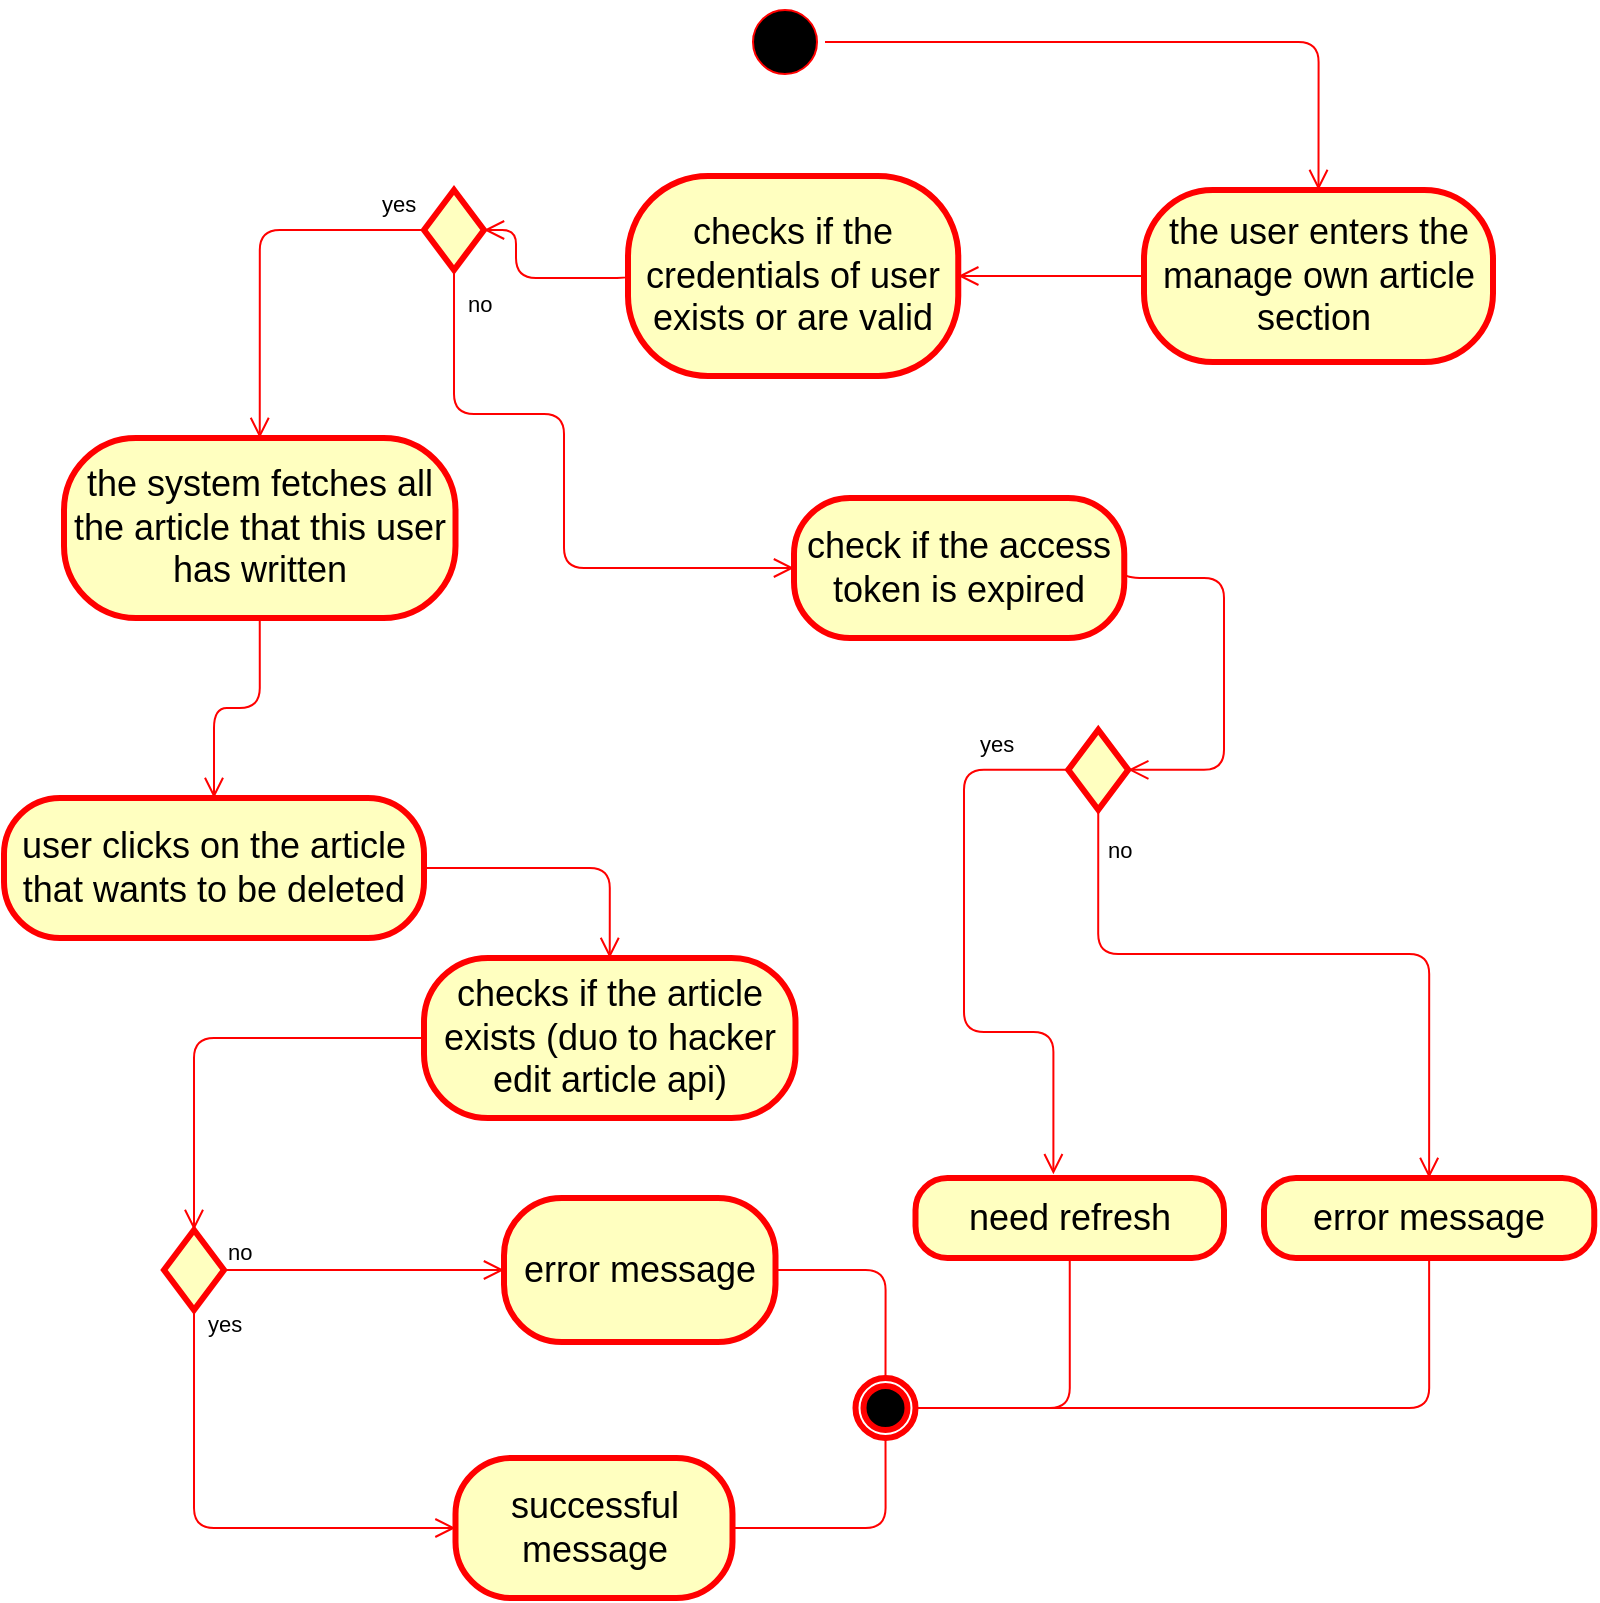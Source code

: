 <mxfile>
    <diagram id="yw2V7omXvU7O81DhCEgJ" name="Page-1">
        <mxGraphModel dx="990" dy="1078" grid="1" gridSize="10" guides="1" tooltips="1" connect="1" arrows="1" fold="1" page="1" pageScale="1" pageWidth="850" pageHeight="1100" math="0" shadow="0">
            <root>
                <mxCell id="0"/>
                <mxCell id="1" parent="0"/>
                <mxCell id="2" value="" style="ellipse;html=1;shape=startState;fillColor=#000000;strokeColor=#ff0000;" parent="1" vertex="1">
                    <mxGeometry x="400.5" y="32" width="40" height="40" as="geometry"/>
                </mxCell>
                <mxCell id="3" value="" style="edgeStyle=orthogonalEdgeStyle;html=1;verticalAlign=bottom;endArrow=open;endSize=8;strokeColor=#ff0000;entryX=0.5;entryY=0;entryDx=0;entryDy=0;" parent="1" source="2" target="4" edge="1">
                    <mxGeometry relative="1" as="geometry">
                        <mxPoint x="420.5" y="134" as="targetPoint"/>
                        <mxPoint x="420.5" y="64" as="sourcePoint"/>
                    </mxGeometry>
                </mxCell>
                <mxCell id="4" value="&lt;span style=&quot;font-size: 18px;&quot;&gt;the user enters the manage own article section&amp;nbsp;&lt;/span&gt;" style="rounded=1;whiteSpace=wrap;html=1;arcSize=40;fontColor=#000000;fillColor=#ffffc0;strokeColor=#ff0000;strokeWidth=3;" parent="1" vertex="1">
                    <mxGeometry x="600" y="126" width="174.5" height="86" as="geometry"/>
                </mxCell>
                <mxCell id="5" value="" style="edgeStyle=orthogonalEdgeStyle;html=1;verticalAlign=bottom;endArrow=open;endSize=8;strokeColor=#ff0000;entryX=1;entryY=0.5;entryDx=0;entryDy=0;" parent="1" source="4" target="20" edge="1">
                    <mxGeometry relative="1" as="geometry">
                        <mxPoint x="259.5" y="164" as="targetPoint"/>
                        <Array as="points"/>
                    </mxGeometry>
                </mxCell>
                <mxCell id="6" value="user clicks on the article that wants to be deleted" style="rounded=1;whiteSpace=wrap;html=1;arcSize=40;fontColor=#000000;fillColor=#ffffc0;strokeColor=#ff0000;strokeWidth=3;fontSize=18;" parent="1" vertex="1">
                    <mxGeometry x="30" y="430" width="210" height="70" as="geometry"/>
                </mxCell>
                <mxCell id="7" value="" style="edgeStyle=orthogonalEdgeStyle;html=1;verticalAlign=bottom;endArrow=open;endSize=8;strokeColor=#ff0000;fontSize=18;startArrow=none;exitX=0;exitY=0.5;exitDx=0;exitDy=0;entryX=0.5;entryY=0;entryDx=0;entryDy=0;" parent="1" source="18" target="12" edge="1">
                    <mxGeometry relative="1" as="geometry">
                        <mxPoint x="204.306" y="640" as="targetPoint"/>
                        <mxPoint x="160.75" y="630" as="sourcePoint"/>
                    </mxGeometry>
                </mxCell>
                <mxCell id="8" value="error message" style="rounded=1;whiteSpace=wrap;html=1;arcSize=40;fontColor=#000000;fillColor=#ffffc0;strokeColor=#ff0000;strokeWidth=3;fontSize=18;" parent="1" vertex="1">
                    <mxGeometry x="280" y="630" width="135.75" height="72" as="geometry"/>
                </mxCell>
                <mxCell id="9" value="successful message" style="rounded=1;whiteSpace=wrap;html=1;arcSize=40;fontColor=#000000;fillColor=#ffffc0;strokeColor=#ff0000;strokeWidth=3;fontFamily=Helvetica;fontSize=18;align=center;" parent="1" vertex="1">
                    <mxGeometry x="255.75" y="760" width="138.5" height="70" as="geometry"/>
                </mxCell>
                <mxCell id="10" value="" style="edgeStyle=orthogonalEdgeStyle;html=1;verticalAlign=bottom;endArrow=none;endSize=8;strokeColor=#ff0000;labelBackgroundColor=none;fontFamily=Helvetica;fontSize=18;fontColor=#FFFFFF;exitX=1;exitY=0.5;exitDx=0;exitDy=0;" parent="1" source="9" target="11" edge="1">
                    <mxGeometry relative="1" as="geometry">
                        <mxPoint x="573.75" y="810" as="targetPoint"/>
                        <mxPoint x="695.75" y="796" as="sourcePoint"/>
                    </mxGeometry>
                </mxCell>
                <mxCell id="11" value="" style="ellipse;html=1;shape=endState;fillColor=#000000;strokeColor=#ff0000;strokeWidth=3;fontFamily=Helvetica;fontSize=8;fontColor=#FFFFFF;" parent="1" vertex="1">
                    <mxGeometry x="455.75" y="720" width="30" height="30" as="geometry"/>
                </mxCell>
                <mxCell id="12" value="" style="rhombus;whiteSpace=wrap;html=1;fillColor=#ffffc0;strokeColor=#ff0000;strokeWidth=3;fontSize=18;" parent="1" vertex="1">
                    <mxGeometry x="110" y="646" width="30" height="40" as="geometry"/>
                </mxCell>
                <mxCell id="13" value="no" style="edgeStyle=orthogonalEdgeStyle;html=1;align=left;verticalAlign=bottom;endArrow=open;endSize=8;strokeColor=#ff0000;exitX=1;exitY=0.5;exitDx=0;exitDy=0;entryX=0;entryY=0.5;entryDx=0;entryDy=0;labelBackgroundColor=none;" parent="1" source="12" target="8" edge="1">
                    <mxGeometry x="-1" relative="1" as="geometry">
                        <mxPoint x="317.25" y="665.62" as="targetPoint"/>
                        <mxPoint x="217.25" y="665.62" as="sourcePoint"/>
                    </mxGeometry>
                </mxCell>
                <mxCell id="14" value="yes" style="edgeStyle=orthogonalEdgeStyle;html=1;align=left;verticalAlign=top;endArrow=open;endSize=8;strokeColor=#ff0000;exitX=0.5;exitY=1;exitDx=0;exitDy=0;entryX=0;entryY=0.5;entryDx=0;entryDy=0;labelBackgroundColor=none;" parent="1" source="12" target="9" edge="1">
                    <mxGeometry x="-1" y="8" relative="1" as="geometry">
                        <mxPoint x="200.37" y="762" as="targetPoint"/>
                        <mxPoint x="200.37" y="702" as="sourcePoint"/>
                        <mxPoint x="-3" y="-6" as="offset"/>
                    </mxGeometry>
                </mxCell>
                <mxCell id="15" value="" style="edgeStyle=orthogonalEdgeStyle;html=1;verticalAlign=bottom;endArrow=none;endSize=8;strokeColor=#ff0000;labelBackgroundColor=none;fontFamily=Helvetica;fontSize=18;fontColor=#FFFFFF;exitX=1;exitY=0.5;exitDx=0;exitDy=0;entryX=0.5;entryY=0;entryDx=0;entryDy=0;" parent="1" source="8" target="11" edge="1">
                    <mxGeometry relative="1" as="geometry">
                        <mxPoint x="643.25" y="630" as="targetPoint"/>
                        <mxPoint x="588.25" y="694" as="sourcePoint"/>
                    </mxGeometry>
                </mxCell>
                <mxCell id="16" value="the system fetches all the article that this user has written" style="rounded=1;whiteSpace=wrap;html=1;arcSize=40;fontColor=#000000;fillColor=#ffffc0;strokeColor=#ff0000;strokeWidth=3;fontSize=18;" parent="1" vertex="1">
                    <mxGeometry x="60" y="250" width="195.75" height="90" as="geometry"/>
                </mxCell>
                <mxCell id="17" value="" style="edgeStyle=orthogonalEdgeStyle;html=1;verticalAlign=bottom;endArrow=open;endSize=8;strokeColor=#ff0000;fontSize=18;startArrow=none;exitX=0.5;exitY=1;exitDx=0;exitDy=0;entryX=0.5;entryY=0;entryDx=0;entryDy=0;" parent="1" source="16" target="6" edge="1">
                    <mxGeometry relative="1" as="geometry">
                        <mxPoint x="230.0" y="290" as="targetPoint"/>
                        <mxPoint x="230.0" y="170" as="sourcePoint"/>
                    </mxGeometry>
                </mxCell>
                <mxCell id="18" value="checks if the article exists (duo to hacker edit article api)" style="rounded=1;whiteSpace=wrap;html=1;arcSize=40;fontColor=#000000;fillColor=#ffffc0;strokeColor=#ff0000;strokeWidth=3;fontSize=18;" parent="1" vertex="1">
                    <mxGeometry x="240" y="510" width="185.75" height="80" as="geometry"/>
                </mxCell>
                <mxCell id="19" value="" style="edgeStyle=orthogonalEdgeStyle;html=1;verticalAlign=bottom;endArrow=open;endSize=8;strokeColor=#ff0000;fontSize=18;startArrow=none;exitX=1;exitY=0.5;exitDx=0;exitDy=0;entryX=0.5;entryY=0;entryDx=0;entryDy=0;" parent="1" source="6" target="18" edge="1">
                    <mxGeometry relative="1" as="geometry">
                        <mxPoint x="280" y="493" as="targetPoint"/>
                        <mxPoint x="312.875" y="417" as="sourcePoint"/>
                    </mxGeometry>
                </mxCell>
                <mxCell id="20" value="checks if the credentials of user exists or are valid" style="rounded=1;whiteSpace=wrap;html=1;arcSize=40;fontColor=#000000;fillColor=#ffffc0;strokeColor=#ff0000;strokeWidth=3;fontSize=18;" parent="1" vertex="1">
                    <mxGeometry x="342" y="119" width="165.13" height="100" as="geometry"/>
                </mxCell>
                <mxCell id="21" value="" style="rhombus;whiteSpace=wrap;html=1;fillColor=#ffffc0;strokeColor=#ff0000;strokeWidth=3;fontSize=18;" vertex="1" parent="1">
                    <mxGeometry x="240" y="126" width="30" height="40" as="geometry"/>
                </mxCell>
                <mxCell id="22" value="no" style="edgeStyle=orthogonalEdgeStyle;html=1;align=left;verticalAlign=bottom;endArrow=open;endSize=8;strokeColor=#ff0000;exitX=0.5;exitY=1;exitDx=0;exitDy=0;labelBackgroundColor=none;entryX=0;entryY=0.5;entryDx=0;entryDy=0;" edge="1" parent="1" source="21" target="28">
                    <mxGeometry x="-0.84" y="5" relative="1" as="geometry">
                        <mxPoint x="410" y="310" as="targetPoint"/>
                        <mxPoint x="611.75" y="409.62" as="sourcePoint"/>
                        <Array as="points">
                            <mxPoint x="255" y="238"/>
                            <mxPoint x="310" y="238"/>
                            <mxPoint x="310" y="315"/>
                        </Array>
                        <mxPoint as="offset"/>
                    </mxGeometry>
                </mxCell>
                <mxCell id="23" value="yes" style="edgeStyle=orthogonalEdgeStyle;html=1;align=left;verticalAlign=top;endArrow=open;endSize=8;strokeColor=#ff0000;exitX=0;exitY=0.5;exitDx=0;exitDy=0;entryX=0.5;entryY=0;entryDx=0;entryDy=0;labelBackgroundColor=none;" edge="1" parent="1" source="21" target="16">
                    <mxGeometry x="-0.766" y="-26" relative="1" as="geometry">
                        <mxPoint x="650.25" y="539" as="targetPoint"/>
                        <mxPoint x="594.87" y="446" as="sourcePoint"/>
                        <mxPoint x="-1" as="offset"/>
                    </mxGeometry>
                </mxCell>
                <mxCell id="26" value="" style="edgeStyle=orthogonalEdgeStyle;html=1;verticalAlign=bottom;endArrow=open;endSize=8;strokeColor=#ff0000;entryX=1;entryY=0.5;entryDx=0;entryDy=0;exitX=0;exitY=0.5;exitDx=0;exitDy=0;" edge="1" parent="1" source="20" target="21">
                    <mxGeometry relative="1" as="geometry">
                        <mxPoint x="362.51" y="152.95" as="targetPoint"/>
                        <Array as="points">
                            <mxPoint x="342" y="170"/>
                            <mxPoint x="286" y="170"/>
                        </Array>
                        <mxPoint x="520" y="140" as="sourcePoint"/>
                    </mxGeometry>
                </mxCell>
                <mxCell id="28" value="check if the access token is expired" style="rounded=1;whiteSpace=wrap;html=1;arcSize=40;fontColor=#000000;fillColor=#ffffc0;strokeColor=#ff0000;strokeWidth=3;fontSize=18;" vertex="1" parent="1">
                    <mxGeometry x="425" y="280" width="165.13" height="70" as="geometry"/>
                </mxCell>
                <mxCell id="32" value="" style="rhombus;whiteSpace=wrap;html=1;fillColor=#ffffc0;strokeColor=#ff0000;strokeWidth=3;fontSize=18;" vertex="1" parent="1">
                    <mxGeometry x="562.13" y="395.93" width="30" height="40" as="geometry"/>
                </mxCell>
                <mxCell id="33" value="no" style="edgeStyle=orthogonalEdgeStyle;html=1;align=left;verticalAlign=bottom;endArrow=open;endSize=8;strokeColor=#ff0000;exitX=0.5;exitY=1;exitDx=0;exitDy=0;labelBackgroundColor=none;entryX=0.5;entryY=0;entryDx=0;entryDy=0;" edge="1" parent="1" source="32" target="36">
                    <mxGeometry x="-0.83" y="3" relative="1" as="geometry">
                        <mxPoint x="747.13" y="589.93" as="targetPoint"/>
                        <mxPoint x="933.88" y="679.55" as="sourcePoint"/>
                        <Array as="points">
                            <mxPoint x="577" y="508"/>
                            <mxPoint x="743" y="508"/>
                        </Array>
                        <mxPoint as="offset"/>
                    </mxGeometry>
                </mxCell>
                <mxCell id="34" value="yes" style="edgeStyle=orthogonalEdgeStyle;html=1;align=left;verticalAlign=top;endArrow=open;endSize=8;strokeColor=#ff0000;exitX=0;exitY=0.5;exitDx=0;exitDy=0;labelBackgroundColor=none;entryX=0.447;entryY=-0.047;entryDx=0;entryDy=0;entryPerimeter=0;" edge="1" parent="1" source="32" target="39">
                    <mxGeometry x="-0.689" y="-26" relative="1" as="geometry">
                        <mxPoint x="480" y="470" as="targetPoint"/>
                        <mxPoint x="917" y="715.93" as="sourcePoint"/>
                        <mxPoint as="offset"/>
                        <Array as="points">
                            <mxPoint x="510" y="416"/>
                            <mxPoint x="510" y="547"/>
                            <mxPoint x="555" y="547"/>
                        </Array>
                    </mxGeometry>
                </mxCell>
                <mxCell id="35" value="" style="edgeStyle=orthogonalEdgeStyle;html=1;verticalAlign=bottom;endArrow=open;endSize=8;strokeColor=#ff0000;entryX=1;entryY=0.5;entryDx=0;entryDy=0;exitX=1;exitY=0.5;exitDx=0;exitDy=0;" edge="1" parent="1" target="32" source="28">
                    <mxGeometry relative="1" as="geometry">
                        <mxPoint x="684.64" y="422.88" as="targetPoint"/>
                        <Array as="points">
                            <mxPoint x="640" y="320"/>
                            <mxPoint x="640" y="416"/>
                        </Array>
                        <mxPoint x="664.13" y="438.93" as="sourcePoint"/>
                    </mxGeometry>
                </mxCell>
                <mxCell id="36" value="error message" style="rounded=1;whiteSpace=wrap;html=1;arcSize=40;fontColor=#000000;fillColor=#ffffc0;strokeColor=#ff0000;strokeWidth=3;fontSize=18;" vertex="1" parent="1">
                    <mxGeometry x="660" y="620" width="165.13" height="40" as="geometry"/>
                </mxCell>
                <mxCell id="38" value="" style="edgeStyle=orthogonalEdgeStyle;html=1;verticalAlign=bottom;endArrow=none;endSize=8;strokeColor=#ff0000;labelBackgroundColor=none;fontFamily=Helvetica;fontSize=18;fontColor=#FFFFFF;exitX=0.5;exitY=1;exitDx=0;exitDy=0;entryX=1;entryY=0.5;entryDx=0;entryDy=0;" edge="1" parent="1" source="36" target="11">
                    <mxGeometry relative="1" as="geometry">
                        <mxPoint x="615" y="750" as="targetPoint"/>
                        <mxPoint x="560" y="696" as="sourcePoint"/>
                    </mxGeometry>
                </mxCell>
                <mxCell id="39" value="need refresh" style="rounded=1;whiteSpace=wrap;html=1;arcSize=40;fontColor=#000000;fillColor=#ffffc0;strokeColor=#ff0000;strokeWidth=3;fontSize=18;" vertex="1" parent="1">
                    <mxGeometry x="485.75" y="620" width="154.25" height="40" as="geometry"/>
                </mxCell>
                <mxCell id="40" value="" style="edgeStyle=orthogonalEdgeStyle;html=1;verticalAlign=bottom;endArrow=none;endSize=8;strokeColor=#ff0000;labelBackgroundColor=none;fontFamily=Helvetica;fontSize=18;fontColor=#FFFFFF;exitX=0.5;exitY=1;exitDx=0;exitDy=0;entryX=1;entryY=0.5;entryDx=0;entryDy=0;" edge="1" parent="1" source="39" target="11">
                    <mxGeometry relative="1" as="geometry">
                        <mxPoint x="495.75" y="745" as="targetPoint"/>
                        <mxPoint x="752.565" y="670" as="sourcePoint"/>
                    </mxGeometry>
                </mxCell>
            </root>
        </mxGraphModel>
    </diagram>
</mxfile>